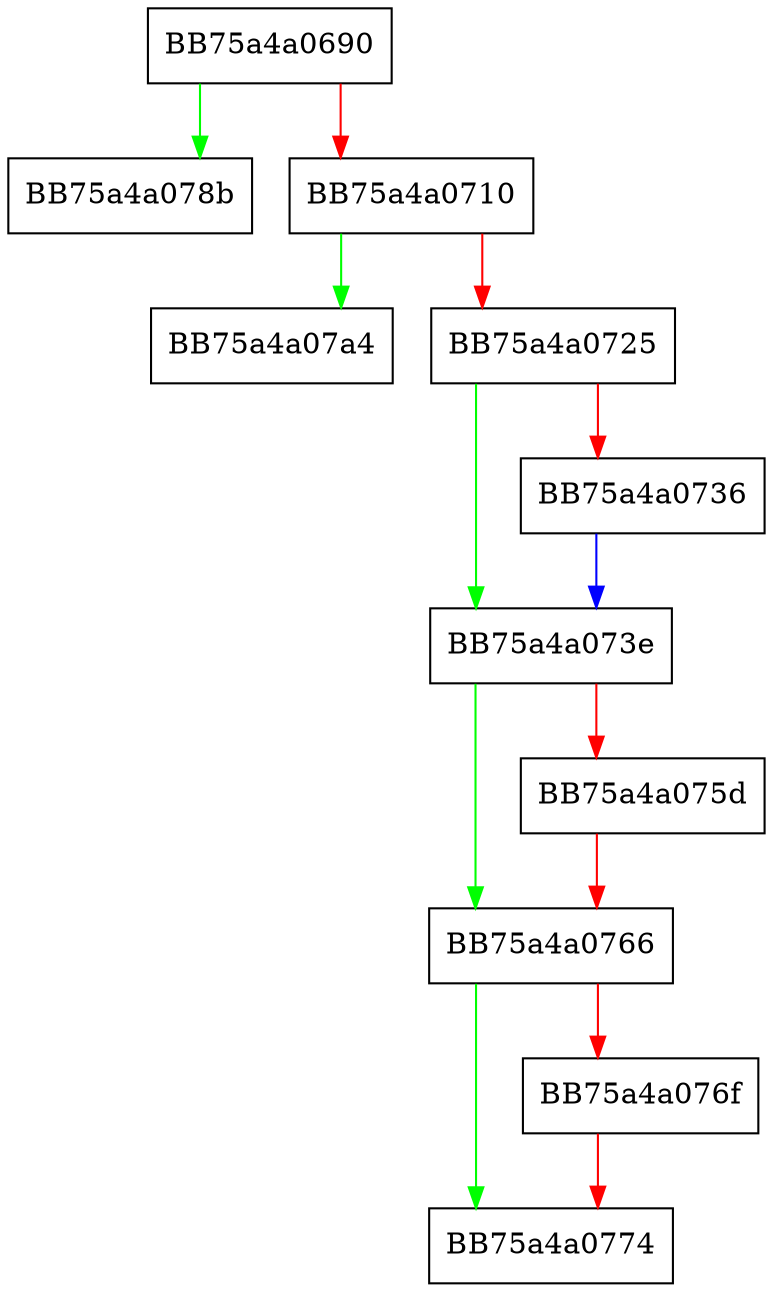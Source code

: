 digraph lua_pe_get_fixedversioninfo {
  node [shape="box"];
  graph [splines=ortho];
  BB75a4a0690 -> BB75a4a078b [color="green"];
  BB75a4a0690 -> BB75a4a0710 [color="red"];
  BB75a4a0710 -> BB75a4a07a4 [color="green"];
  BB75a4a0710 -> BB75a4a0725 [color="red"];
  BB75a4a0725 -> BB75a4a073e [color="green"];
  BB75a4a0725 -> BB75a4a0736 [color="red"];
  BB75a4a0736 -> BB75a4a073e [color="blue"];
  BB75a4a073e -> BB75a4a0766 [color="green"];
  BB75a4a073e -> BB75a4a075d [color="red"];
  BB75a4a075d -> BB75a4a0766 [color="red"];
  BB75a4a0766 -> BB75a4a0774 [color="green"];
  BB75a4a0766 -> BB75a4a076f [color="red"];
  BB75a4a076f -> BB75a4a0774 [color="red"];
}